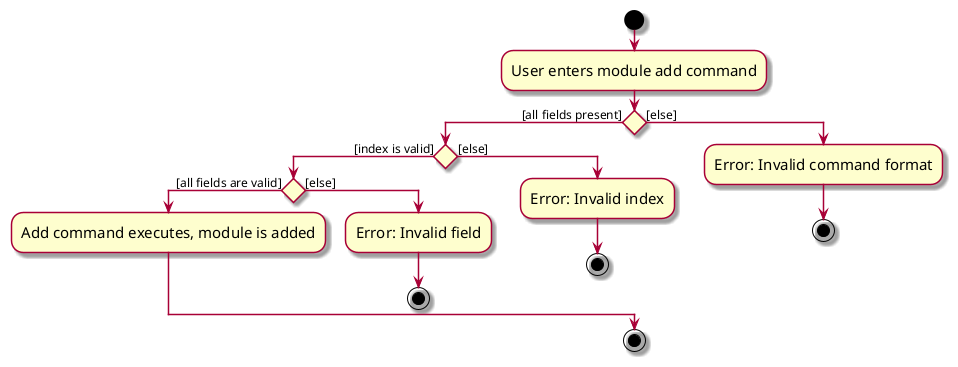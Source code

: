 @startuml
skin rose
skinparam ActivityFontSize 15
skinparam ArrowFontSize 12
start
:User enters module add command;
if () then ([all fields present])
    if () then ([index is valid])
        if () then ([all fields are valid])
            :Add command executes, module is added;
        else([else])
        :Error: Invalid field;
        stop
        endif
    else ([else])
    :Error: Invalid index;
    stop
    endif
else ([else])
:Error: Invalid command format;
stop
endif
stop
@enduml
